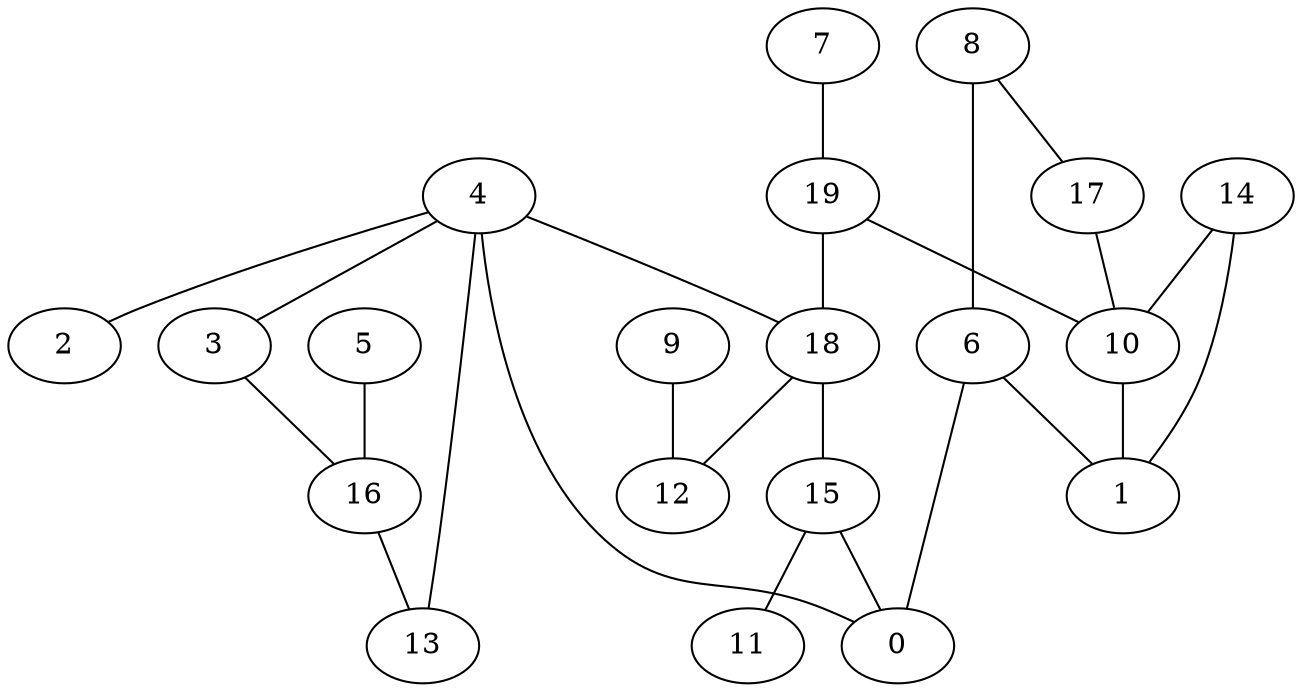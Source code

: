 digraph GG_graph {

subgraph G_graph {
edge [color = black]
"5" -> "16" [dir = none]
"6" -> "0" [dir = none]
"19" -> "10" [dir = none]
"19" -> "18" [dir = none]
"18" -> "15" [dir = none]
"18" -> "12" [dir = none]
"16" -> "13" [dir = none]
"3" -> "16" [dir = none]
"10" -> "1" [dir = none]
"15" -> "11" [dir = none]
"15" -> "0" [dir = none]
"9" -> "12" [dir = none]
"8" -> "17" [dir = none]
"4" -> "2" [dir = none]
"4" -> "3" [dir = none]
"4" -> "18" [dir = none]
"17" -> "10" [dir = none]
"7" -> "19" [dir = none]
"14" -> "10" [dir = none]
"4" -> "13" [dir = none]
"4" -> "0" [dir = none]
"8" -> "6" [dir = none]
"6" -> "1" [dir = none]
"14" -> "1" [dir = none]
}

}
